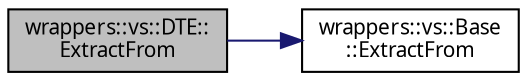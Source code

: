 digraph "wrappers::vs::DTE::ExtractFrom"
{
 // INTERACTIVE_SVG=YES
  edge [fontname="Verdana",fontsize="10",labelfontname="Verdana",labelfontsize="10"];
  node [fontname="Verdana",fontsize="10",shape=record];
  rankdir="LR";
  Node1 [label="wrappers::vs::DTE::\lExtractFrom",height=0.2,width=0.4,color="black", fillcolor="grey75", style="filled", fontcolor="black"];
  Node1 -> Node2 [color="midnightblue",fontsize="10",style="solid",fontname="Verdana"];
  Node2 [label="wrappers::vs::Base\l::ExtractFrom",height=0.2,width=0.4,color="black", fillcolor="white", style="filled",URL="$classwrappers_1_1vs_1_1_base.html#a7ab54b209b934b622fd1523fdc61a846",tooltip="Назначить классу-обертке родительский объект, принадлежащий указанному объекту. "];
}
